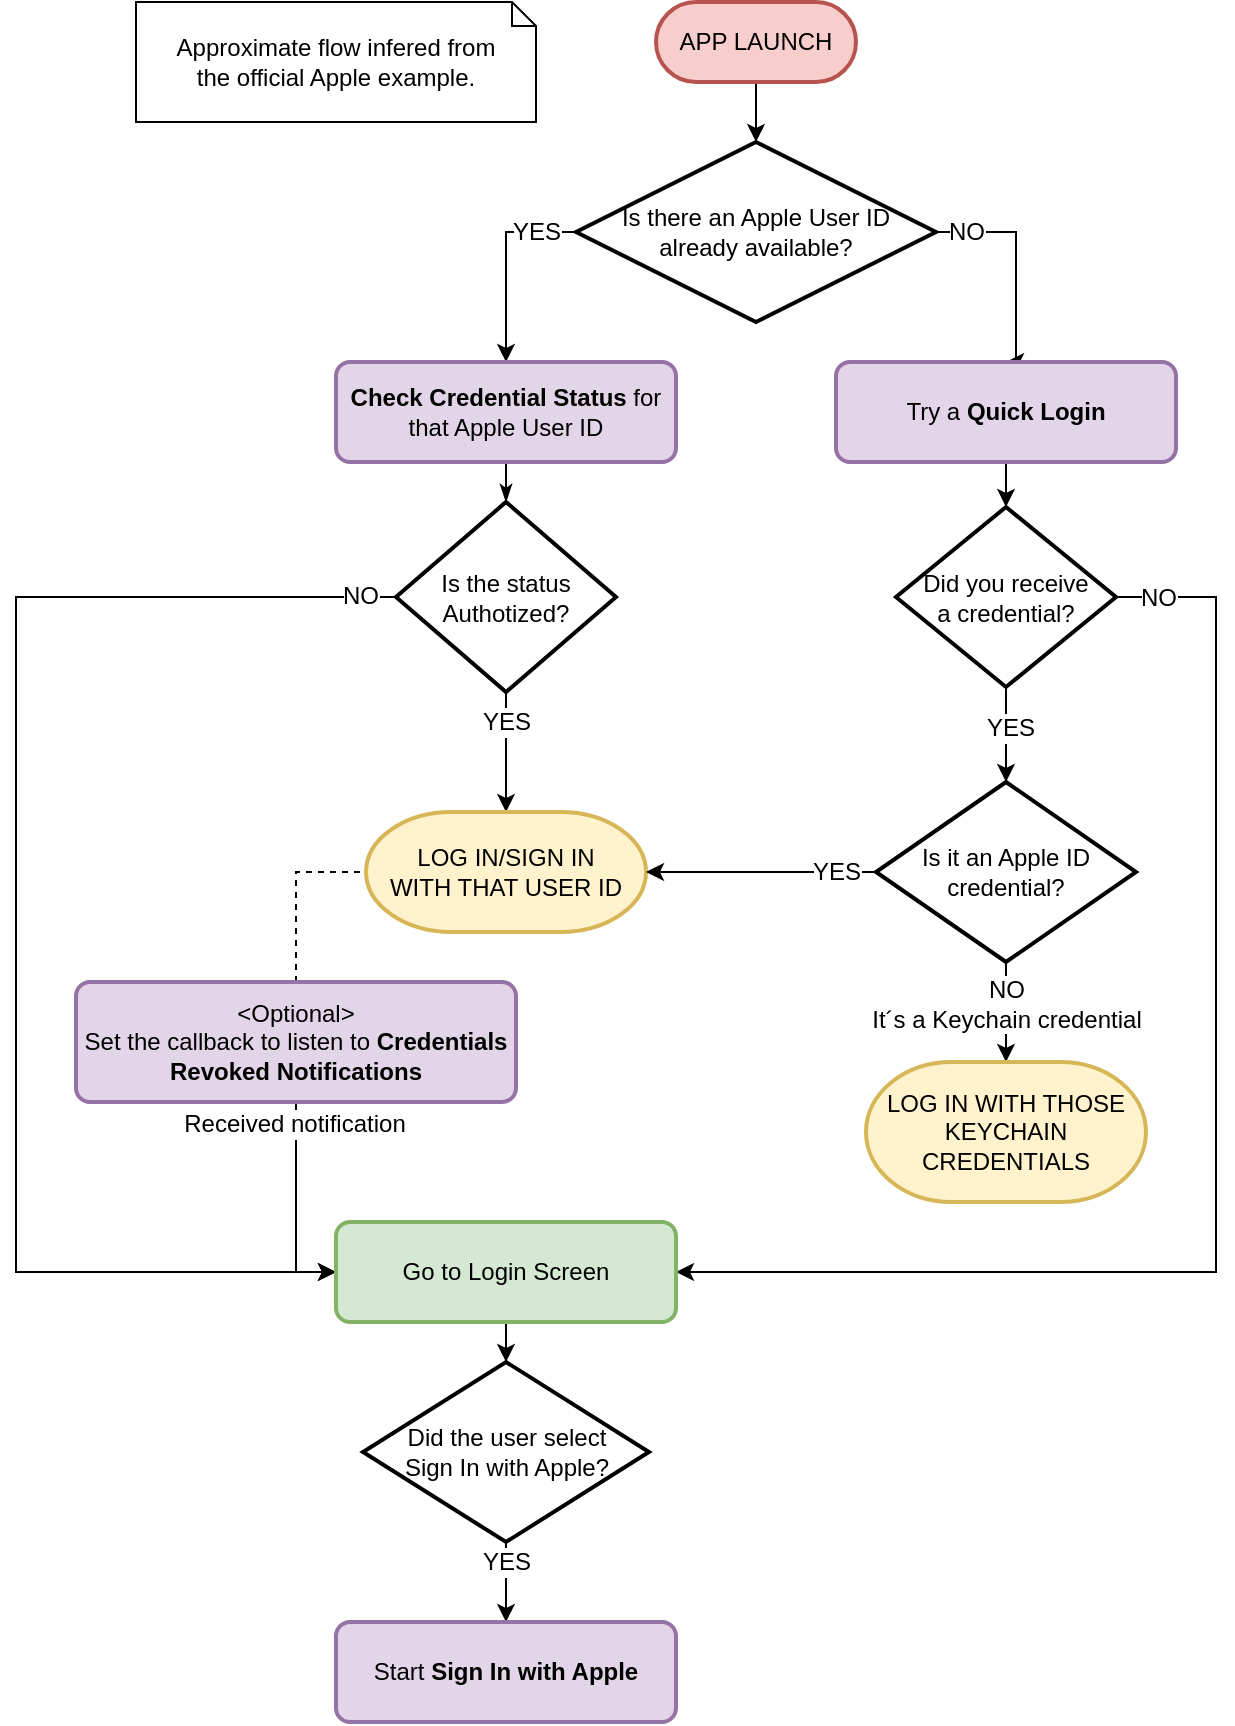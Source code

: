 <mxfile version="12.6.4" type="device"><diagram id="PaTPEpwkAtuw3edvNfo1" name="Page-1"><mxGraphModel dx="2239" dy="914" grid="1" gridSize="10" guides="1" tooltips="1" connect="1" arrows="1" fold="1" page="1" pageScale="1" pageWidth="827" pageHeight="1169" math="0" shadow="0"><root><mxCell id="0"/><mxCell id="1" parent="0"/><mxCell id="yLsJK3WzuD8kBrGohO65-2" style="edgeStyle=orthogonalEdgeStyle;rounded=0;orthogonalLoop=1;jettySize=auto;html=1;entryX=0.5;entryY=0;entryDx=0;entryDy=0;" edge="1" parent="1" source="sM9uoIBcVEEoYpnFSbL5-9" target="yLsJK3WzuD8kBrGohO65-1"><mxGeometry relative="1" as="geometry"><Array as="points"><mxPoint x="470" y="215"/><mxPoint x="470" y="280"/></Array></mxGeometry></mxCell><mxCell id="yLsJK3WzuD8kBrGohO65-3" value="&lt;div&gt;NO&lt;/div&gt;" style="text;html=1;align=center;verticalAlign=middle;resizable=0;points=[];labelBackgroundColor=#ffffff;" vertex="1" connectable="0" parent="yLsJK3WzuD8kBrGohO65-2"><mxGeometry x="-0.545" relative="1" as="geometry"><mxPoint x="-10" as="offset"/></mxGeometry></mxCell><mxCell id="yLsJK3WzuD8kBrGohO65-4" style="edgeStyle=orthogonalEdgeStyle;rounded=0;orthogonalLoop=1;jettySize=auto;html=1;entryX=0.5;entryY=0;entryDx=0;entryDy=0;" edge="1" parent="1" source="sM9uoIBcVEEoYpnFSbL5-9" target="sM9uoIBcVEEoYpnFSbL5-14"><mxGeometry relative="1" as="geometry"><Array as="points"><mxPoint x="215" y="215"/></Array></mxGeometry></mxCell><mxCell id="yLsJK3WzuD8kBrGohO65-5" value="&lt;div&gt;YES&lt;/div&gt;" style="text;html=1;align=center;verticalAlign=middle;resizable=0;points=[];labelBackgroundColor=#ffffff;" vertex="1" connectable="0" parent="yLsJK3WzuD8kBrGohO65-4"><mxGeometry x="-0.68" y="-1" relative="1" as="geometry"><mxPoint x="-4" y="1" as="offset"/></mxGeometry></mxCell><mxCell id="sM9uoIBcVEEoYpnFSbL5-9" value="&lt;div&gt;Is there an Apple User ID&lt;/div&gt;&lt;div&gt;already available?&lt;/div&gt;" style="strokeWidth=2;html=1;shape=mxgraph.flowchart.decision;whiteSpace=wrap;" parent="1" vertex="1"><mxGeometry x="250" y="170" width="180" height="90" as="geometry"/></mxCell><mxCell id="sM9uoIBcVEEoYpnFSbL5-11" style="edgeStyle=orthogonalEdgeStyle;rounded=0;orthogonalLoop=1;jettySize=auto;html=1;entryX=0.5;entryY=0;entryDx=0;entryDy=0;entryPerimeter=0;" parent="1" source="sM9uoIBcVEEoYpnFSbL5-10" target="sM9uoIBcVEEoYpnFSbL5-9" edge="1"><mxGeometry relative="1" as="geometry"/></mxCell><mxCell id="sM9uoIBcVEEoYpnFSbL5-10" value="APP LAUNCH" style="rounded=1;whiteSpace=wrap;html=1;absoluteArcSize=1;arcSize=60;strokeWidth=2;fillColor=#f8cecc;strokeColor=#b85450;" parent="1" vertex="1"><mxGeometry x="290" y="100" width="100" height="40" as="geometry"/></mxCell><mxCell id="yLsJK3WzuD8kBrGohO65-26" style="edgeStyle=orthogonalEdgeStyle;rounded=0;orthogonalLoop=1;jettySize=auto;html=1;entryX=0;entryY=0.5;entryDx=0;entryDy=0;entryPerimeter=0;dashed=1;endArrow=none;endFill=0;exitX=0.5;exitY=0;exitDx=0;exitDy=0;" edge="1" parent="1" source="sM9uoIBcVEEoYpnFSbL5-12" target="sM9uoIBcVEEoYpnFSbL5-20"><mxGeometry relative="1" as="geometry"/></mxCell><mxCell id="yLsJK3WzuD8kBrGohO65-33" style="edgeStyle=orthogonalEdgeStyle;rounded=0;orthogonalLoop=1;jettySize=auto;html=1;entryX=0;entryY=0.5;entryDx=0;entryDy=0;endArrow=classic;endFill=1;" edge="1" parent="1" source="sM9uoIBcVEEoYpnFSbL5-12" target="sM9uoIBcVEEoYpnFSbL5-40"><mxGeometry relative="1" as="geometry"/></mxCell><mxCell id="yLsJK3WzuD8kBrGohO65-34" value="Received notification" style="text;html=1;align=center;verticalAlign=middle;resizable=0;points=[];labelBackgroundColor=#ffffff;" vertex="1" connectable="0" parent="yLsJK3WzuD8kBrGohO65-33"><mxGeometry x="-0.802" y="-1" relative="1" as="geometry"><mxPoint as="offset"/></mxGeometry></mxCell><mxCell id="sM9uoIBcVEEoYpnFSbL5-12" value="&lt;div&gt;&amp;lt;Optional&amp;gt;&lt;/div&gt;&lt;div&gt;Set the callback to listen to &lt;b&gt;Credentials Revoked Notifications&lt;/b&gt;&lt;br&gt;&lt;/div&gt;" style="rounded=1;whiteSpace=wrap;html=1;absoluteArcSize=1;arcSize=14;strokeWidth=2;fillColor=#e1d5e7;strokeColor=#9673a6;" parent="1" vertex="1"><mxGeometry y="590" width="220" height="60" as="geometry"/></mxCell><mxCell id="sM9uoIBcVEEoYpnFSbL5-18" style="edgeStyle=orthogonalEdgeStyle;rounded=0;orthogonalLoop=1;jettySize=auto;html=1;exitX=0.5;exitY=1;exitDx=0;exitDy=0;entryX=0.5;entryY=0;entryDx=0;entryDy=0;entryPerimeter=0;endArrow=classicThin;endFill=1;" parent="1" source="sM9uoIBcVEEoYpnFSbL5-14" target="sM9uoIBcVEEoYpnFSbL5-17" edge="1"><mxGeometry relative="1" as="geometry"/></mxCell><mxCell id="sM9uoIBcVEEoYpnFSbL5-14" value="&lt;b&gt;Check Credential Status&lt;/b&gt; for that Apple User ID" style="rounded=1;whiteSpace=wrap;html=1;absoluteArcSize=1;arcSize=14;strokeWidth=2;fillColor=#e1d5e7;strokeColor=#9673a6;" parent="1" vertex="1"><mxGeometry x="130" y="280" width="170" height="50" as="geometry"/></mxCell><mxCell id="yLsJK3WzuD8kBrGohO65-7" style="edgeStyle=orthogonalEdgeStyle;rounded=0;orthogonalLoop=1;jettySize=auto;html=1;entryX=0.5;entryY=0;entryDx=0;entryDy=0;entryPerimeter=0;" edge="1" parent="1" source="sM9uoIBcVEEoYpnFSbL5-17" target="sM9uoIBcVEEoYpnFSbL5-20"><mxGeometry relative="1" as="geometry"/></mxCell><mxCell id="yLsJK3WzuD8kBrGohO65-8" value="YES" style="text;html=1;align=center;verticalAlign=middle;resizable=0;points=[];labelBackgroundColor=#ffffff;" vertex="1" connectable="0" parent="yLsJK3WzuD8kBrGohO65-7"><mxGeometry x="0.006" y="1" relative="1" as="geometry"><mxPoint x="-1" y="-15" as="offset"/></mxGeometry></mxCell><mxCell id="yLsJK3WzuD8kBrGohO65-35" style="edgeStyle=orthogonalEdgeStyle;rounded=0;orthogonalLoop=1;jettySize=auto;html=1;entryX=0;entryY=0.5;entryDx=0;entryDy=0;endArrow=classic;endFill=1;" edge="1" parent="1" source="sM9uoIBcVEEoYpnFSbL5-17" target="sM9uoIBcVEEoYpnFSbL5-40"><mxGeometry relative="1" as="geometry"><Array as="points"><mxPoint x="-30" y="398"/><mxPoint x="-30" y="735"/></Array></mxGeometry></mxCell><mxCell id="yLsJK3WzuD8kBrGohO65-36" value="NO" style="text;html=1;align=center;verticalAlign=middle;resizable=0;points=[];labelBackgroundColor=#ffffff;" vertex="1" connectable="0" parent="yLsJK3WzuD8kBrGohO65-35"><mxGeometry x="-0.948" y="-1" relative="1" as="geometry"><mxPoint as="offset"/></mxGeometry></mxCell><mxCell id="sM9uoIBcVEEoYpnFSbL5-17" value="&lt;div&gt;Is the status&lt;/div&gt;&lt;div&gt;Authotized?&lt;/div&gt;" style="strokeWidth=2;html=1;shape=mxgraph.flowchart.decision;whiteSpace=wrap;" parent="1" vertex="1"><mxGeometry x="160" y="350" width="110" height="95" as="geometry"/></mxCell><mxCell id="sM9uoIBcVEEoYpnFSbL5-20" value="&lt;div&gt;LOG IN/SIGN IN&lt;/div&gt;&lt;div&gt;WITH THAT USER ID&lt;br&gt;&lt;/div&gt;" style="strokeWidth=2;html=1;shape=mxgraph.flowchart.terminator;whiteSpace=wrap;fillColor=#fff2cc;strokeColor=#d6b656;" parent="1" vertex="1"><mxGeometry x="145" y="505" width="140" height="60" as="geometry"/></mxCell><mxCell id="yLsJK3WzuD8kBrGohO65-12" style="edgeStyle=orthogonalEdgeStyle;rounded=0;orthogonalLoop=1;jettySize=auto;html=1;entryX=0.5;entryY=0;entryDx=0;entryDy=0;entryPerimeter=0;" edge="1" parent="1" source="sM9uoIBcVEEoYpnFSbL5-24" target="sM9uoIBcVEEoYpnFSbL5-32"><mxGeometry relative="1" as="geometry"/></mxCell><mxCell id="yLsJK3WzuD8kBrGohO65-13" value="YES" style="text;html=1;align=center;verticalAlign=middle;resizable=0;points=[];labelBackgroundColor=#ffffff;" vertex="1" connectable="0" parent="yLsJK3WzuD8kBrGohO65-12"><mxGeometry x="-0.137" y="2" relative="1" as="geometry"><mxPoint as="offset"/></mxGeometry></mxCell><mxCell id="yLsJK3WzuD8kBrGohO65-17" style="edgeStyle=orthogonalEdgeStyle;rounded=0;orthogonalLoop=1;jettySize=auto;html=1;entryX=1;entryY=0.5;entryDx=0;entryDy=0;" edge="1" parent="1" source="sM9uoIBcVEEoYpnFSbL5-24" target="sM9uoIBcVEEoYpnFSbL5-40"><mxGeometry relative="1" as="geometry"><Array as="points"><mxPoint x="570" y="398"/><mxPoint x="570" y="735"/></Array></mxGeometry></mxCell><mxCell id="yLsJK3WzuD8kBrGohO65-18" value="NO" style="text;html=1;align=center;verticalAlign=middle;resizable=0;points=[];labelBackgroundColor=#ffffff;" vertex="1" connectable="0" parent="yLsJK3WzuD8kBrGohO65-17"><mxGeometry x="-0.947" y="-2" relative="1" as="geometry"><mxPoint x="3" y="-2" as="offset"/></mxGeometry></mxCell><mxCell id="sM9uoIBcVEEoYpnFSbL5-24" value="&lt;div&gt;Did you receive&lt;/div&gt;&lt;div&gt;a credential?&lt;/div&gt;" style="strokeWidth=2;html=1;shape=mxgraph.flowchart.decision;whiteSpace=wrap;" parent="1" vertex="1"><mxGeometry x="410" y="352.5" width="110" height="90" as="geometry"/></mxCell><mxCell id="yLsJK3WzuD8kBrGohO65-22" style="edgeStyle=orthogonalEdgeStyle;rounded=0;orthogonalLoop=1;jettySize=auto;html=1;entryX=0.5;entryY=0;entryDx=0;entryDy=0;entryPerimeter=0;exitX=0.5;exitY=1;exitDx=0;exitDy=0;exitPerimeter=0;" edge="1" parent="1" source="sM9uoIBcVEEoYpnFSbL5-32" target="sM9uoIBcVEEoYpnFSbL5-35"><mxGeometry relative="1" as="geometry"><mxPoint x="510" y="600" as="sourcePoint"/><Array as="points"/></mxGeometry></mxCell><mxCell id="yLsJK3WzuD8kBrGohO65-23" value="NO&lt;br&gt;It´s a Keychain credential" style="text;html=1;align=center;verticalAlign=middle;resizable=0;points=[];labelBackgroundColor=#ffffff;" vertex="1" connectable="0" parent="yLsJK3WzuD8kBrGohO65-22"><mxGeometry x="-0.942" y="-1" relative="1" as="geometry"><mxPoint x="1" y="19" as="offset"/></mxGeometry></mxCell><mxCell id="yLsJK3WzuD8kBrGohO65-31" style="edgeStyle=orthogonalEdgeStyle;rounded=0;orthogonalLoop=1;jettySize=auto;html=1;entryX=1;entryY=0.5;entryDx=0;entryDy=0;entryPerimeter=0;endArrow=classic;endFill=1;" edge="1" parent="1" source="sM9uoIBcVEEoYpnFSbL5-32" target="sM9uoIBcVEEoYpnFSbL5-20"><mxGeometry relative="1" as="geometry"/></mxCell><mxCell id="yLsJK3WzuD8kBrGohO65-32" value="&lt;div&gt;YES&lt;/div&gt;" style="text;html=1;align=center;verticalAlign=middle;resizable=0;points=[];labelBackgroundColor=#ffffff;" vertex="1" connectable="0" parent="yLsJK3WzuD8kBrGohO65-31"><mxGeometry x="0.304" y="3" relative="1" as="geometry"><mxPoint x="55" y="-3" as="offset"/></mxGeometry></mxCell><mxCell id="sM9uoIBcVEEoYpnFSbL5-32" value="&lt;div&gt;Is it an Apple ID&lt;/div&gt;&lt;div&gt;credential?&lt;/div&gt;" style="strokeWidth=2;html=1;shape=mxgraph.flowchart.decision;whiteSpace=wrap;" parent="1" vertex="1"><mxGeometry x="400" y="490" width="130" height="90" as="geometry"/></mxCell><mxCell id="sM9uoIBcVEEoYpnFSbL5-35" value="LOG IN WITH THOSE KEYCHAIN CREDENTIALS" style="strokeWidth=2;html=1;shape=mxgraph.flowchart.terminator;whiteSpace=wrap;fillColor=#fff2cc;strokeColor=#d6b656;" parent="1" vertex="1"><mxGeometry x="395" y="630" width="140" height="70" as="geometry"/></mxCell><mxCell id="yLsJK3WzuD8kBrGohO65-19" style="edgeStyle=orthogonalEdgeStyle;rounded=0;orthogonalLoop=1;jettySize=auto;html=1;entryX=0.5;entryY=0;entryDx=0;entryDy=0;entryPerimeter=0;" edge="1" parent="1" source="sM9uoIBcVEEoYpnFSbL5-40" target="sM9uoIBcVEEoYpnFSbL5-41"><mxGeometry relative="1" as="geometry"/></mxCell><mxCell id="sM9uoIBcVEEoYpnFSbL5-40" value="Go to Login Screen" style="rounded=1;whiteSpace=wrap;html=1;absoluteArcSize=1;arcSize=14;strokeWidth=2;fillColor=#d5e8d4;strokeColor=#82b366;" parent="1" vertex="1"><mxGeometry x="130" y="710" width="170" height="50" as="geometry"/></mxCell><mxCell id="yLsJK3WzuD8kBrGohO65-20" style="edgeStyle=orthogonalEdgeStyle;rounded=0;orthogonalLoop=1;jettySize=auto;html=1;entryX=0.5;entryY=0;entryDx=0;entryDy=0;" edge="1" parent="1" source="sM9uoIBcVEEoYpnFSbL5-41" target="sM9uoIBcVEEoYpnFSbL5-43"><mxGeometry relative="1" as="geometry"/></mxCell><mxCell id="yLsJK3WzuD8kBrGohO65-21" value="YES" style="text;html=1;align=center;verticalAlign=middle;resizable=0;points=[];labelBackgroundColor=#ffffff;" vertex="1" connectable="0" parent="yLsJK3WzuD8kBrGohO65-20"><mxGeometry x="-0.675" y="3" relative="1" as="geometry"><mxPoint x="-3" y="3" as="offset"/></mxGeometry></mxCell><mxCell id="sM9uoIBcVEEoYpnFSbL5-41" value="&lt;div&gt;Did the user select&lt;/div&gt;&lt;div&gt;Sign In with Apple?&lt;br&gt;&lt;/div&gt;" style="strokeWidth=2;html=1;shape=mxgraph.flowchart.decision;whiteSpace=wrap;" parent="1" vertex="1"><mxGeometry x="143.5" y="780" width="143" height="90" as="geometry"/></mxCell><mxCell id="sM9uoIBcVEEoYpnFSbL5-43" value="Start &lt;b&gt;Sign In with Apple&lt;/b&gt;" style="rounded=1;whiteSpace=wrap;html=1;absoluteArcSize=1;arcSize=14;strokeWidth=2;fillColor=#e1d5e7;strokeColor=#9673a6;" parent="1" vertex="1"><mxGeometry x="130" y="910" width="170" height="50" as="geometry"/></mxCell><mxCell id="sM9uoIBcVEEoYpnFSbL5-54" value="Approximate flow infered from the official Apple example." style="shape=note;whiteSpace=wrap;html=1;size=12;verticalAlign=middle;align=center;spacingTop=10;spacingLeft=10;spacingRight=10;spacingBottom=10;" parent="1" vertex="1"><mxGeometry x="30" y="100" width="200" height="60" as="geometry"/></mxCell><mxCell id="yLsJK3WzuD8kBrGohO65-11" style="edgeStyle=orthogonalEdgeStyle;rounded=0;orthogonalLoop=1;jettySize=auto;html=1;entryX=0.5;entryY=0;entryDx=0;entryDy=0;entryPerimeter=0;" edge="1" parent="1" source="yLsJK3WzuD8kBrGohO65-1" target="sM9uoIBcVEEoYpnFSbL5-24"><mxGeometry relative="1" as="geometry"/></mxCell><mxCell id="yLsJK3WzuD8kBrGohO65-1" value="Try a &lt;b&gt;Quick Login&lt;/b&gt;" style="rounded=1;whiteSpace=wrap;html=1;absoluteArcSize=1;arcSize=14;strokeWidth=2;fillColor=#e1d5e7;strokeColor=#9673a6;" vertex="1" parent="1"><mxGeometry x="380" y="280" width="170" height="50" as="geometry"/></mxCell></root></mxGraphModel></diagram></mxfile>
